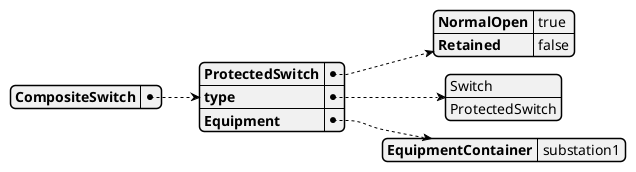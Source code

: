 @startjson
{
  "CompositeSwitch": {
    "ProtectedSwitch": {
      "NormalOpen": "true",
      "Retained": "false"
    },
    "type": [
      "Switch",
      "ProtectedSwitch"
    ],
    "Equipment": {
      "EquipmentContainer": "substation1"
    }
  }
}
@endjson
